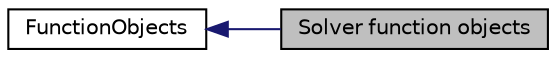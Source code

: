 digraph "Solver function objects"
{
  bgcolor="transparent";
  edge [fontname="Helvetica",fontsize="10",labelfontname="Helvetica",labelfontsize="10"];
  node [fontname="Helvetica",fontsize="10",shape=record];
  rankdir=LR;
  Node0 [label="Solver function objects",height=0.2,width=0.4,color="black", fillcolor="grey75", style="filled" fontcolor="black"];
  Node1 [label="FunctionObjects",height=0.2,width=0.4,color="black",URL="$group__grpFunctionObjects.html"];
  Node1->Node0 [shape=plaintext, color="midnightblue", dir="back", style="solid"];
}
